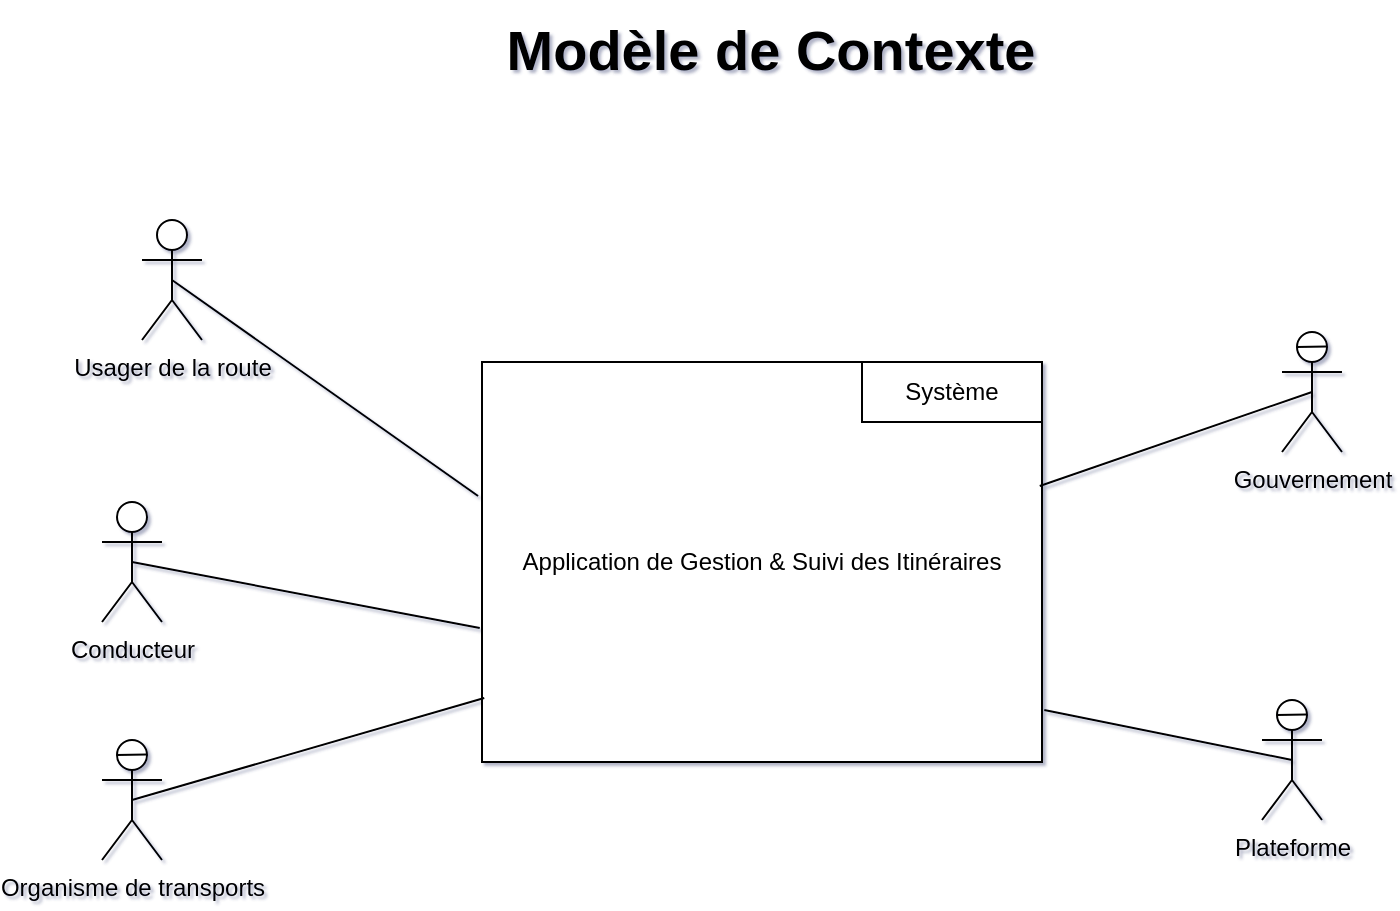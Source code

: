 <mxfile>
    <diagram id="5uAXso9w_izSH2Sz5hrn" name="Modèle de Contexte">
        <mxGraphModel dx="696" dy="253" grid="1" gridSize="10" guides="1" tooltips="1" connect="1" arrows="1" fold="1" page="1" pageScale="1" pageWidth="827" pageHeight="1169" background="none" math="0" shadow="1">
            <root>
                <mxCell id="0"/>
                <mxCell id="1" parent="0"/>
                <mxCell id="2" value="Application de Gestion &amp;amp; Suivi des Itinéraires" style="whiteSpace=wrap;html=1;labelBackgroundColor=default;" parent="1" vertex="1">
                    <mxGeometry x="270" y="261" width="280" height="200" as="geometry"/>
                </mxCell>
                <object label="Usager de la route" Malade="" id="4">
                    <mxCell style="shape=umlActor;verticalLabelPosition=bottom;verticalAlign=top;html=1;outlineConnect=0;" parent="1" vertex="1">
                        <mxGeometry x="100" y="190" width="30" height="60" as="geometry"/>
                    </mxCell>
                </object>
                <mxCell id="13" value="" style="endArrow=none;html=1;entryX=0.996;entryY=0.31;entryDx=0;entryDy=0;entryPerimeter=0;exitX=0.5;exitY=0.5;exitDx=0;exitDy=0;exitPerimeter=0;startArrow=none;" parent="1" source="f1Rh8C84F_ttffj4ga7b-51" target="2" edge="1">
                    <mxGeometry width="50" height="50" relative="1" as="geometry">
                        <mxPoint x="685" y="250" as="sourcePoint"/>
                        <mxPoint x="578" y="346" as="targetPoint"/>
                    </mxGeometry>
                </mxCell>
                <mxCell id="16" value="" style="endArrow=none;html=1;exitX=0.5;exitY=0.5;exitDx=0;exitDy=0;exitPerimeter=0;entryX=-0.007;entryY=0.335;entryDx=0;entryDy=0;entryPerimeter=0;" parent="1" source="4" target="2" edge="1">
                    <mxGeometry width="50" height="50" relative="1" as="geometry">
                        <mxPoint x="178" y="416" as="sourcePoint"/>
                        <mxPoint x="228" y="366" as="targetPoint"/>
                    </mxGeometry>
                </mxCell>
                <mxCell id="30" value="Système" style="rounded=0;labelBackgroundColor=none;labelBorderColor=none;fontColor=default;whiteSpace=wrap;html=1;" parent="1" vertex="1">
                    <mxGeometry x="460" y="261" width="90" height="30" as="geometry"/>
                </mxCell>
                <mxCell id="kGXK43dnZQ-qQczMrh3j-30" value="Modèle de Contexte" style="text;html=1;align=center;verticalAlign=middle;resizable=0;points=[];autosize=1;strokeColor=none;fillColor=none;fontStyle=1;fontSize=28;" parent="1" vertex="1">
                    <mxGeometry x="269" y="80" width="290" height="50" as="geometry"/>
                </mxCell>
                <object label="Conducteur" Malade="" id="32">
                    <mxCell style="shape=umlActor;verticalLabelPosition=bottom;verticalAlign=top;html=1;outlineConnect=0;" parent="1" vertex="1">
                        <mxGeometry x="80" y="331" width="30" height="60" as="geometry"/>
                    </mxCell>
                </object>
                <mxCell id="33" value="" style="endArrow=none;html=1;exitX=0.5;exitY=0.5;exitDx=0;exitDy=0;exitPerimeter=0;entryX=-0.004;entryY=0.665;entryDx=0;entryDy=0;entryPerimeter=0;" parent="1" source="32" target="2" edge="1">
                    <mxGeometry width="50" height="50" relative="1" as="geometry">
                        <mxPoint x="280" y="430" as="sourcePoint"/>
                        <mxPoint x="330" y="380" as="targetPoint"/>
                    </mxGeometry>
                </mxCell>
                <mxCell id="f1Rh8C84F_ttffj4ga7b-41" value="Organisme de transports" style="shape=umlActor;verticalLabelPosition=bottom;verticalAlign=top;html=1;" vertex="1" parent="1">
                    <mxGeometry x="80" y="450" width="30" height="60" as="geometry"/>
                </mxCell>
                <mxCell id="f1Rh8C84F_ttffj4ga7b-42" value="" style="endArrow=none;html=1;entryX=0.743;entryY=0.121;entryDx=0;entryDy=0;entryPerimeter=0;exitX=0.246;exitY=0.126;exitDx=0;exitDy=0;exitPerimeter=0;" edge="1" parent="1" source="f1Rh8C84F_ttffj4ga7b-41" target="f1Rh8C84F_ttffj4ga7b-41">
                    <mxGeometry width="50" height="50" relative="1" as="geometry">
                        <mxPoint x="650" y="500" as="sourcePoint"/>
                        <mxPoint x="700" y="450" as="targetPoint"/>
                    </mxGeometry>
                </mxCell>
                <mxCell id="f1Rh8C84F_ttffj4ga7b-43" value="" style="endArrow=none;html=1;entryX=0.004;entryY=0.84;entryDx=0;entryDy=0;entryPerimeter=0;exitX=0.5;exitY=0.5;exitDx=0;exitDy=0;exitPerimeter=0;" edge="1" parent="1" source="f1Rh8C84F_ttffj4ga7b-41" target="2">
                    <mxGeometry width="50" height="50" relative="1" as="geometry">
                        <mxPoint x="190" y="500" as="sourcePoint"/>
                        <mxPoint x="240" y="450" as="targetPoint"/>
                    </mxGeometry>
                </mxCell>
                <mxCell id="f1Rh8C84F_ttffj4ga7b-44" value="Plateforme" style="shape=umlActor;verticalLabelPosition=bottom;verticalAlign=top;html=1;" vertex="1" parent="1">
                    <mxGeometry x="660" y="430" width="30" height="60" as="geometry"/>
                </mxCell>
                <mxCell id="f1Rh8C84F_ttffj4ga7b-45" value="" style="endArrow=none;html=1;entryX=0.743;entryY=0.121;entryDx=0;entryDy=0;entryPerimeter=0;exitX=0.246;exitY=0.126;exitDx=0;exitDy=0;exitPerimeter=0;" edge="1" parent="1" source="f1Rh8C84F_ttffj4ga7b-44" target="f1Rh8C84F_ttffj4ga7b-44">
                    <mxGeometry width="50" height="50" relative="1" as="geometry">
                        <mxPoint x="1230" y="540" as="sourcePoint"/>
                        <mxPoint x="1280" y="490" as="targetPoint"/>
                    </mxGeometry>
                </mxCell>
                <mxCell id="f1Rh8C84F_ttffj4ga7b-46" value="" style="endArrow=none;html=1;entryX=0.5;entryY=0.5;entryDx=0;entryDy=0;entryPerimeter=0;exitX=1.004;exitY=0.87;exitDx=0;exitDy=0;exitPerimeter=0;" edge="1" parent="1" source="2" target="f1Rh8C84F_ttffj4ga7b-44">
                    <mxGeometry width="50" height="50" relative="1" as="geometry">
                        <mxPoint x="550" y="540" as="sourcePoint"/>
                        <mxPoint x="600" y="490" as="targetPoint"/>
                    </mxGeometry>
                </mxCell>
                <mxCell id="f1Rh8C84F_ttffj4ga7b-51" value="Gouvernement" style="shape=umlActor;verticalLabelPosition=bottom;verticalAlign=top;html=1;" vertex="1" parent="1">
                    <mxGeometry x="670" y="246" width="30" height="60" as="geometry"/>
                </mxCell>
                <mxCell id="f1Rh8C84F_ttffj4ga7b-52" value="" style="endArrow=none;html=1;entryX=0.743;entryY=0.121;entryDx=0;entryDy=0;entryPerimeter=0;exitX=0.246;exitY=0.126;exitDx=0;exitDy=0;exitPerimeter=0;" edge="1" parent="1" source="f1Rh8C84F_ttffj4ga7b-51" target="f1Rh8C84F_ttffj4ga7b-51">
                    <mxGeometry width="50" height="50" relative="1" as="geometry">
                        <mxPoint x="1240" y="270" as="sourcePoint"/>
                        <mxPoint x="1290" y="220" as="targetPoint"/>
                    </mxGeometry>
                </mxCell>
            </root>
        </mxGraphModel>
    </diagram>
    <diagram id="RYnT7qDGrqwzfNb_8twP" name="Modèle de Package">
        <mxGraphModel dx="2567" dy="633" grid="1" gridSize="10" guides="1" tooltips="1" connect="1" arrows="1" fold="1" page="1" pageScale="1" pageWidth="827" pageHeight="1169" math="0" shadow="0">
            <root>
                <mxCell id="0"/>
                <mxCell id="1" parent="0"/>
                <mxCell id="qxCXvG44vOlkuHNnDq4L-10" value="Modèle de Pakage" style="text;html=1;align=center;verticalAlign=middle;resizable=0;points=[];autosize=1;strokeColor=none;fillColor=none;fontStyle=1;fontSize=31;" parent="1" vertex="1">
                    <mxGeometry x="275" y="70" width="290" height="50" as="geometry"/>
                </mxCell>
                <mxCell id="gtYE5vX-12w1rRcSCnMm-1" value="" style="whiteSpace=wrap;html=1;labelBackgroundColor=default;" vertex="1" parent="1">
                    <mxGeometry x="190" y="860" width="540" height="550" as="geometry"/>
                </mxCell>
                <object label="Usager de la route" Malade="" id="gtYE5vX-12w1rRcSCnMm-2">
                    <mxCell style="shape=umlActor;verticalLabelPosition=bottom;verticalAlign=top;html=1;outlineConnect=0;" vertex="1" parent="1">
                        <mxGeometry x="90" y="680" width="30" height="60" as="geometry"/>
                    </mxCell>
                </object>
                <mxCell id="gtYE5vX-12w1rRcSCnMm-3" value="" style="endArrow=none;html=1;entryX=0.996;entryY=0.31;entryDx=0;entryDy=0;entryPerimeter=0;exitX=0.5;exitY=0.5;exitDx=0;exitDy=0;exitPerimeter=0;startArrow=none;" edge="1" parent="1" source="gtYE5vX-12w1rRcSCnMm-14" target="gtYE5vX-12w1rRcSCnMm-1">
                    <mxGeometry width="50" height="50" relative="1" as="geometry">
                        <mxPoint x="675" y="740" as="sourcePoint"/>
                        <mxPoint x="568" y="836" as="targetPoint"/>
                    </mxGeometry>
                </mxCell>
                <mxCell id="gtYE5vX-12w1rRcSCnMm-4" value="" style="endArrow=none;html=1;exitX=0.5;exitY=0.5;exitDx=0;exitDy=0;exitPerimeter=0;entryX=-0.007;entryY=0.335;entryDx=0;entryDy=0;entryPerimeter=0;" edge="1" parent="1" source="gtYE5vX-12w1rRcSCnMm-2" target="gtYE5vX-12w1rRcSCnMm-1">
                    <mxGeometry width="50" height="50" relative="1" as="geometry">
                        <mxPoint x="168" y="906" as="sourcePoint"/>
                        <mxPoint x="218" y="856" as="targetPoint"/>
                    </mxGeometry>
                </mxCell>
                <object label="Conducteur" Malade="" id="gtYE5vX-12w1rRcSCnMm-6">
                    <mxCell style="shape=umlActor;verticalLabelPosition=bottom;verticalAlign=top;html=1;outlineConnect=0;" vertex="1" parent="1">
                        <mxGeometry x="70" y="821" width="30" height="60" as="geometry"/>
                    </mxCell>
                </object>
                <mxCell id="gtYE5vX-12w1rRcSCnMm-7" value="" style="endArrow=none;html=1;exitX=0.5;exitY=0.5;exitDx=0;exitDy=0;exitPerimeter=0;entryX=-0.004;entryY=0.665;entryDx=0;entryDy=0;entryPerimeter=0;" edge="1" parent="1" source="gtYE5vX-12w1rRcSCnMm-6" target="gtYE5vX-12w1rRcSCnMm-1">
                    <mxGeometry width="50" height="50" relative="1" as="geometry">
                        <mxPoint x="270" y="920" as="sourcePoint"/>
                        <mxPoint x="320" y="870" as="targetPoint"/>
                    </mxGeometry>
                </mxCell>
                <mxCell id="gtYE5vX-12w1rRcSCnMm-8" value="Organisme de transports" style="shape=umlActor;verticalLabelPosition=bottom;verticalAlign=top;html=1;" vertex="1" parent="1">
                    <mxGeometry x="50" y="1020" width="30" height="60" as="geometry"/>
                </mxCell>
                <mxCell id="gtYE5vX-12w1rRcSCnMm-9" value="" style="endArrow=none;html=1;entryX=0.743;entryY=0.121;entryDx=0;entryDy=0;entryPerimeter=0;exitX=0.246;exitY=0.126;exitDx=0;exitDy=0;exitPerimeter=0;" edge="1" parent="1" source="gtYE5vX-12w1rRcSCnMm-8" target="gtYE5vX-12w1rRcSCnMm-8">
                    <mxGeometry width="50" height="50" relative="1" as="geometry">
                        <mxPoint x="640" y="990" as="sourcePoint"/>
                        <mxPoint x="690" y="940" as="targetPoint"/>
                    </mxGeometry>
                </mxCell>
                <mxCell id="gtYE5vX-12w1rRcSCnMm-10" value="" style="endArrow=none;html=1;entryX=0.004;entryY=0.84;entryDx=0;entryDy=0;entryPerimeter=0;exitX=0.5;exitY=0.5;exitDx=0;exitDy=0;exitPerimeter=0;" edge="1" parent="1" source="gtYE5vX-12w1rRcSCnMm-8" target="gtYE5vX-12w1rRcSCnMm-1">
                    <mxGeometry width="50" height="50" relative="1" as="geometry">
                        <mxPoint x="180" y="990" as="sourcePoint"/>
                        <mxPoint x="230" y="940" as="targetPoint"/>
                    </mxGeometry>
                </mxCell>
                <mxCell id="gtYE5vX-12w1rRcSCnMm-11" value="Plateforme" style="shape=umlActor;verticalLabelPosition=bottom;verticalAlign=top;html=1;" vertex="1" parent="1">
                    <mxGeometry x="850" y="1062" width="30" height="60" as="geometry"/>
                </mxCell>
                <mxCell id="gtYE5vX-12w1rRcSCnMm-12" value="" style="endArrow=none;html=1;entryX=0.743;entryY=0.121;entryDx=0;entryDy=0;entryPerimeter=0;exitX=0.246;exitY=0.126;exitDx=0;exitDy=0;exitPerimeter=0;" edge="1" parent="1" source="gtYE5vX-12w1rRcSCnMm-11" target="gtYE5vX-12w1rRcSCnMm-11">
                    <mxGeometry width="50" height="50" relative="1" as="geometry">
                        <mxPoint x="1220" y="1030" as="sourcePoint"/>
                        <mxPoint x="1270" y="980" as="targetPoint"/>
                    </mxGeometry>
                </mxCell>
                <mxCell id="gtYE5vX-12w1rRcSCnMm-13" value="" style="endArrow=none;html=1;entryX=0.5;entryY=0.5;entryDx=0;entryDy=0;entryPerimeter=0;exitX=1.004;exitY=0.87;exitDx=0;exitDy=0;exitPerimeter=0;" edge="1" parent="1" source="gtYE5vX-12w1rRcSCnMm-1" target="gtYE5vX-12w1rRcSCnMm-11">
                    <mxGeometry width="50" height="50" relative="1" as="geometry">
                        <mxPoint x="540" y="1030" as="sourcePoint"/>
                        <mxPoint x="590" y="980" as="targetPoint"/>
                    </mxGeometry>
                </mxCell>
                <mxCell id="gtYE5vX-12w1rRcSCnMm-14" value="Gouvernement" style="shape=umlActor;verticalLabelPosition=bottom;verticalAlign=top;html=1;" vertex="1" parent="1">
                    <mxGeometry x="780" y="740" width="30" height="60" as="geometry"/>
                </mxCell>
                <mxCell id="gtYE5vX-12w1rRcSCnMm-15" value="" style="endArrow=none;html=1;entryX=0.743;entryY=0.121;entryDx=0;entryDy=0;entryPerimeter=0;exitX=0.246;exitY=0.126;exitDx=0;exitDy=0;exitPerimeter=0;" edge="1" parent="1" source="gtYE5vX-12w1rRcSCnMm-14" target="gtYE5vX-12w1rRcSCnMm-14">
                    <mxGeometry width="50" height="50" relative="1" as="geometry">
                        <mxPoint x="1230" y="760" as="sourcePoint"/>
                        <mxPoint x="1280" y="710" as="targetPoint"/>
                    </mxGeometry>
                </mxCell>
                <mxCell id="qxCXvG44vOlkuHNnDq4L-8" value="Gestion des Itinéraires&lt;br&gt;&lt;br&gt;&lt;div style=&quot;text-align: left;&quot;&gt;&lt;span style=&quot;background-color: initial;&quot;&gt;- &lt;span style=&quot;font-weight: normal;&quot;&gt;Partager&lt;/span&gt;&lt;/span&gt;&lt;/div&gt;&lt;div style=&quot;text-align: left;&quot;&gt;&lt;span style=&quot;background-color: initial; font-weight: normal;&quot;&gt;- Calcul intelligent&lt;/span&gt;&lt;/div&gt;&lt;div style=&quot;text-align: left;&quot;&gt;&lt;span style=&quot;background-color: initial; font-weight: normal;&quot;&gt;- Calcul en temps réel&lt;/span&gt;&lt;/div&gt;&lt;div style=&quot;text-align: left;&quot;&gt;&lt;span style=&quot;background-color: initial; font-weight: normal;&quot;&gt;- Gestion des réservations&lt;/span&gt;&lt;/div&gt;&lt;div style=&quot;text-align: left;&quot;&gt;&lt;span style=&quot;background-color: initial; font-weight: normal;&quot;&gt;- Calcul des coûts de déplacement&amp;nbsp;&lt;/span&gt;&lt;/div&gt;" style="shape=folder;fontStyle=1;spacingTop=10;tabWidth=40;tabHeight=14;tabPosition=left;html=1;" parent="1" vertex="1">
                    <mxGeometry x="250" y="900" width="415" height="120" as="geometry"/>
                </mxCell>
                <mxCell id="qxCXvG44vOlkuHNnDq4L-6" value="&lt;span style=&quot;background-color: rgb(24, 20, 29);&quot;&gt;&lt;b&gt;Application de Gestion &amp;amp; Suivi des itinéraires&lt;/b&gt;&lt;/span&gt;" style="rounded=0;labelBackgroundColor=none;labelBorderColor=none;fontColor=default;whiteSpace=wrap;html=1;" parent="1" vertex="1">
                    <mxGeometry x="450" y="860" width="280" height="35" as="geometry"/>
                </mxCell>
                <mxCell id="eADEfC74vdO8US71GXJ_-1" value="Gestion des Statisitiques Générales de mobilité et IA&lt;br&gt;&lt;br&gt;&lt;div style=&quot;text-align: left;&quot;&gt;&lt;span style=&quot;background-color: initial; white-space-collapse: preserve;&quot;&gt;&#9;&lt;/span&gt;&lt;span style=&quot;font-weight: normal;&quot;&gt;&lt;span style=&quot;background-color: initial;&quot;&gt;- Mise sur pied des statistiques de mobilités&lt;/span&gt;&lt;br&gt;&lt;/span&gt;&lt;/div&gt;&lt;div style=&quot;text-align: left;&quot;&gt;&lt;span style=&quot;font-weight: normal;&quot;&gt;&lt;span style=&quot;white-space: pre;&quot;&gt;&#9;&lt;/span&gt;- Prédictions&amp;nbsp;&lt;/span&gt;&lt;br&gt;&lt;/div&gt;" style="shape=folder;fontStyle=1;spacingTop=10;tabWidth=40;tabHeight=14;tabPosition=left;html=1;align=center;" parent="1" vertex="1">
                    <mxGeometry x="250" y="1040" width="415" height="104" as="geometry"/>
                </mxCell>
                <mxCell id="qxCXvG44vOlkuHNnDq4L-7" value="Gestion du client&lt;br&gt;&lt;br&gt;&lt;div style=&quot;text-align: left;&quot;&gt;&lt;span style=&quot;font-weight: normal;&quot;&gt;&lt;span style=&quot;white-space: pre;&quot;&gt;&#9;&lt;/span&gt;- Authentification du client&lt;br&gt;&lt;/span&gt;&lt;/div&gt;&lt;div style=&quot;text-align: left;&quot;&gt;&lt;span style=&quot;font-weight: normal;&quot;&gt;&lt;span style=&quot;white-space: pre;&quot;&gt;&#9;&lt;/span&gt;- Gestion des avis du client&lt;br&gt;&lt;/span&gt;&lt;/div&gt;&lt;div style=&quot;text-align: left;&quot;&gt;&lt;span style=&quot;font-weight: normal;&quot;&gt;&lt;span style=&quot;white-space: pre;&quot;&gt;&#9;&lt;/span&gt;- Gestion de la mobilité du client (stattisitiques, habitudes, suggestions)&lt;/span&gt;&lt;br&gt;&lt;/div&gt;&lt;div style=&quot;text-align: left;&quot;&gt;&lt;span style=&quot;font-weight: normal;&quot;&gt;&lt;span style=&quot;white-space: pre;&quot;&gt;&#9;&lt;/span&gt;- Gestion des réservations du client&lt;br&gt;&lt;/span&gt;&lt;/div&gt;" style="shape=folder;fontStyle=1;spacingTop=10;tabWidth=40;tabHeight=14;tabPosition=left;html=1;align=center;" parent="1" vertex="1">
                    <mxGeometry x="250" y="1150" width="420" height="120" as="geometry"/>
                </mxCell>
                <mxCell id="9tJ6mBic0PMFHxu2odd8-2" value="IHM&lt;br&gt;&lt;br&gt;&lt;div style=&quot;text-align: left;&quot;&gt;&lt;span style=&quot;font-weight: normal;&quot;&gt;&lt;span style=&quot;white-space: pre;&quot;&gt;&#9;&lt;/span&gt;- Représentation &amp;amp;Gestion de la carte&lt;br&gt;&lt;/span&gt;&lt;/div&gt;&lt;div style=&quot;text-align: left;&quot;&gt;&lt;span style=&quot;font-weight: normal;&quot;&gt;&lt;span style=&quot;white-space: pre;&quot;&gt;&#9;&lt;/span&gt;- Dessin des entités&lt;br&gt;&lt;/span&gt;&lt;/div&gt;&lt;div style=&quot;text-align: left;&quot;&gt;&lt;span style=&quot;font-weight: normal;&quot;&gt;&lt;span style=&quot;white-space: pre;&quot;&gt;&#9;&lt;/span&gt;&lt;/span&gt;&lt;br&gt;&lt;/div&gt;" style="shape=folder;fontStyle=1;spacingTop=10;tabWidth=40;tabHeight=14;tabPosition=left;html=1;align=center;" vertex="1" parent="1">
                    <mxGeometry x="250" y="1280" width="415" height="104" as="geometry"/>
                </mxCell>
            </root>
        </mxGraphModel>
    </diagram>
    <diagram id="aJ8KIaJLQZvhIeO5zVbw" name="Modèle de Classe">
        <mxGraphModel dx="696" dy="1422" grid="1" gridSize="10" guides="1" tooltips="1" connect="1" arrows="1" fold="1" page="1" pageScale="1" pageWidth="827" pageHeight="1169" math="0" shadow="0">
            <root>
                <mxCell id="0"/>
                <mxCell id="1" parent="0"/>
                <mxCell id="i9ljDMGCnadCEFcPZsQo-1" value="Usager" style="swimlane;fontStyle=1;align=center;verticalAlign=top;childLayout=stackLayout;horizontal=1;startSize=26;horizontalStack=0;resizeParent=1;resizeParentMax=0;resizeLast=0;collapsible=1;marginBottom=0;whiteSpace=wrap;html=1;" parent="1" vertex="1">
                    <mxGeometry x="500" y="354" width="160" height="188" as="geometry"/>
                </mxCell>
                <mxCell id="i9ljDMGCnadCEFcPZsQo-2" value="+ voieFavorie: varchar" style="text;strokeColor=none;fillColor=none;align=left;verticalAlign=top;spacingLeft=4;spacingRight=4;overflow=hidden;rotatable=0;points=[[0,0.5],[1,0.5]];portConstraint=eastwest;whiteSpace=wrap;html=1;" parent="i9ljDMGCnadCEFcPZsQo-1" vertex="1">
                    <mxGeometry y="26" width="160" height="94" as="geometry"/>
                </mxCell>
                <mxCell id="i9ljDMGCnadCEFcPZsQo-3" value="" style="line;strokeWidth=1;fillColor=none;align=left;verticalAlign=middle;spacingTop=-1;spacingLeft=3;spacingRight=3;rotatable=0;labelPosition=right;points=[];portConstraint=eastwest;strokeColor=inherit;" parent="i9ljDMGCnadCEFcPZsQo-1" vertex="1">
                    <mxGeometry y="120" width="160" height="68" as="geometry"/>
                </mxCell>
                <mxCell id="i9ljDMGCnadCEFcPZsQo-5" value="Conducteur" style="swimlane;fontStyle=1;align=center;verticalAlign=top;childLayout=stackLayout;horizontal=1;startSize=26;horizontalStack=0;resizeParent=1;resizeParentMax=0;resizeLast=0;collapsible=1;marginBottom=0;whiteSpace=wrap;html=1;" parent="1" vertex="1">
                    <mxGeometry x="1020" y="370" width="160" height="128" as="geometry"/>
                </mxCell>
                <mxCell id="i9ljDMGCnadCEFcPZsQo-6" value="&lt;div&gt;+ typeAutomobile: varchar&lt;/div&gt;" style="text;strokeColor=none;fillColor=none;align=left;verticalAlign=top;spacingLeft=4;spacingRight=4;overflow=hidden;rotatable=0;points=[[0,0.5],[1,0.5]];portConstraint=eastwest;whiteSpace=wrap;html=1;" parent="i9ljDMGCnadCEFcPZsQo-5" vertex="1">
                    <mxGeometry y="26" width="160" height="94" as="geometry"/>
                </mxCell>
                <mxCell id="i9ljDMGCnadCEFcPZsQo-7" value="" style="line;strokeWidth=1;fillColor=none;align=left;verticalAlign=middle;spacingTop=-1;spacingLeft=3;spacingRight=3;rotatable=0;labelPosition=right;points=[];portConstraint=eastwest;strokeColor=inherit;" parent="i9ljDMGCnadCEFcPZsQo-5" vertex="1">
                    <mxGeometry y="120" width="160" height="8" as="geometry"/>
                </mxCell>
                <mxCell id="i9ljDMGCnadCEFcPZsQo-26" value="prescrire" style="text;html=1;align=center;verticalAlign=middle;resizable=0;points=[];autosize=1;strokeColor=none;fillColor=none;" parent="1" vertex="1">
                    <mxGeometry x="740" y="769" width="70" height="30" as="geometry"/>
                </mxCell>
                <mxCell id="i9ljDMGCnadCEFcPZsQo-40" value="Client" style="swimlane;fontStyle=1;align=center;verticalAlign=top;childLayout=stackLayout;horizontal=1;startSize=26;horizontalStack=0;resizeParent=1;resizeParentMax=0;resizeLast=0;collapsible=1;marginBottom=0;whiteSpace=wrap;html=1;" parent="1" vertex="1">
                    <mxGeometry x="790" y="120" width="240" height="220" as="geometry"/>
                </mxCell>
                <mxCell id="i9ljDMGCnadCEFcPZsQo-41" value="&lt;div&gt;- firstname: String&lt;/div&gt;&lt;div&gt;- lastname: String&lt;/div&gt;&lt;div&gt;- email: String&lt;/div&gt;&lt;div&gt;- password: String&lt;/div&gt;&lt;div&gt;- address: Point&lt;/div&gt;&lt;div&gt;- currentPosition: Point&lt;/div&gt;&lt;div&gt;- weightEvaluation: WeightEvaluation&lt;/div&gt;" style="text;strokeColor=none;fillColor=none;align=left;verticalAlign=top;spacingLeft=4;spacingRight=4;overflow=hidden;rotatable=0;points=[[0,0.5],[1,0.5]];portConstraint=eastwest;whiteSpace=wrap;html=1;" parent="i9ljDMGCnadCEFcPZsQo-40" vertex="1">
                    <mxGeometry y="26" width="240" height="114" as="geometry"/>
                </mxCell>
                <mxCell id="i9ljDMGCnadCEFcPZsQo-42" value="" style="line;strokeWidth=1;fillColor=none;align=left;verticalAlign=middle;spacingTop=-1;spacingLeft=3;spacingRight=3;rotatable=0;labelPosition=right;points=[];portConstraint=eastwest;strokeColor=inherit;" parent="i9ljDMGCnadCEFcPZsQo-40" vertex="1">
                    <mxGeometry y="140" width="240" height="8" as="geometry"/>
                </mxCell>
                <mxCell id="i9ljDMGCnadCEFcPZsQo-43" value="&lt;br&gt;+ move(Point start, Point end, optimal: boolean):&amp;nbsp;&lt;br&gt;+ move(Point destination, optimal: boolean)" style="text;strokeColor=none;fillColor=none;align=left;verticalAlign=top;spacingLeft=4;spacingRight=4;overflow=hidden;rotatable=0;points=[[0,0.5],[1,0.5]];portConstraint=eastwest;whiteSpace=wrap;html=1;" parent="i9ljDMGCnadCEFcPZsQo-40" vertex="1">
                    <mxGeometry y="148" width="240" height="72" as="geometry"/>
                </mxCell>
                <mxCell id="i9ljDMGCnadCEFcPZsQo-44" value="Extends" style="endArrow=block;endSize=16;endFill=0;html=1;rounded=0;entryX=0.581;entryY=-0.029;entryDx=0;entryDy=0;entryPerimeter=0;exitX=0.999;exitY=0.686;exitDx=0;exitDy=0;exitPerimeter=0;" parent="1" target="i9ljDMGCnadCEFcPZsQo-5" edge="1" source="i9ljDMGCnadCEFcPZsQo-41">
                    <mxGeometry width="160" relative="1" as="geometry">
                        <mxPoint x="1030" y="230" as="sourcePoint"/>
                        <mxPoint x="1110" y="229" as="targetPoint"/>
                        <Array as="points">
                            <mxPoint x="1110" y="230"/>
                            <mxPoint x="1110" y="270"/>
                        </Array>
                    </mxGeometry>
                </mxCell>
                <mxCell id="i9ljDMGCnadCEFcPZsQo-45" value="Extends" style="endArrow=block;endSize=16;endFill=0;html=1;rounded=0;exitX=-0.031;exitY=0.894;exitDx=0;exitDy=0;exitPerimeter=0;entryX=0.5;entryY=0;entryDx=0;entryDy=0;" parent="1" source="i9ljDMGCnadCEFcPZsQo-41" target="i9ljDMGCnadCEFcPZsQo-1" edge="1">
                    <mxGeometry width="160" relative="1" as="geometry">
                        <mxPoint x="540" y="189" as="sourcePoint"/>
                        <mxPoint x="480" y="349" as="targetPoint"/>
                        <Array as="points">
                            <mxPoint x="580" y="230"/>
                        </Array>
                    </mxGeometry>
                </mxCell>
                <mxCell id="i9ljDMGCnadCEFcPZsQo-110" value="Modèle de Classe" style="text;html=1;align=center;verticalAlign=middle;resizable=0;points=[];autosize=1;strokeColor=none;fillColor=none;fontStyle=1;fontFamily=Helvetica;fontSize=40;" parent="1" vertex="1">
                    <mxGeometry x="670" y="20" width="360" height="60" as="geometry"/>
                </mxCell>
                <mxCell id="gM1NPIZIfln_9cXg1RTb-5" value="Point" style="swimlane;fontStyle=1;align=center;verticalAlign=top;childLayout=stackLayout;horizontal=1;startSize=26;horizontalStack=0;resizeParent=1;resizeParentMax=0;resizeLast=0;collapsible=1;marginBottom=0;whiteSpace=wrap;html=1;" parent="1" vertex="1">
                    <mxGeometry x="1440" y="319" width="160" height="322" as="geometry"/>
                </mxCell>
                <mxCell id="gM1NPIZIfln_9cXg1RTb-6" value="&lt;div&gt;- name: String&lt;/div&gt;&lt;div&gt;- longitude: float&lt;/div&gt;&lt;div&gt;- latitude: float&lt;/div&gt;&lt;div&gt;- altitude: float&lt;/div&gt;&lt;div&gt;- accuracy: float&lt;/div&gt;&lt;div&gt;- visibility: booleean&lt;/div&gt;&lt;div&gt;- tag: Tag&lt;/div&gt;&lt;div&gt;- description: String&lt;/div&gt;" style="text;strokeColor=none;fillColor=none;align=left;verticalAlign=top;spacingLeft=4;spacingRight=4;overflow=hidden;rotatable=0;points=[[0,0.5],[1,0.5]];portConstraint=eastwest;whiteSpace=wrap;html=1;" parent="gM1NPIZIfln_9cXg1RTb-5" vertex="1">
                    <mxGeometry y="26" width="160" height="134" as="geometry"/>
                </mxCell>
                <mxCell id="gM1NPIZIfln_9cXg1RTb-7" value="" style="line;strokeWidth=1;fillColor=none;align=left;verticalAlign=middle;spacingTop=-1;spacingLeft=3;spacingRight=3;rotatable=0;labelPosition=right;points=[];portConstraint=eastwest;strokeColor=inherit;" parent="gM1NPIZIfln_9cXg1RTb-5" vertex="1">
                    <mxGeometry y="160" width="160" height="60" as="geometry"/>
                </mxCell>
                <mxCell id="gM1NPIZIfln_9cXg1RTb-8" value="- distanceTo(Point other): float&lt;br&gt;- isWithinRadius(Point other, float radius): boolean" style="text;strokeColor=none;fillColor=none;align=left;verticalAlign=top;spacingLeft=4;spacingRight=4;overflow=hidden;rotatable=0;points=[[0,0.5],[1,0.5]];portConstraint=eastwest;whiteSpace=wrap;html=1;" parent="gM1NPIZIfln_9cXg1RTb-5" vertex="1">
                    <mxGeometry y="220" width="160" height="102" as="geometry"/>
                </mxCell>
                <mxCell id="gM1NPIZIfln_9cXg1RTb-9" value="Route" style="swimlane;fontStyle=1;align=center;verticalAlign=top;childLayout=stackLayout;horizontal=1;startSize=26;horizontalStack=0;resizeParent=1;resizeParentMax=0;resizeLast=0;collapsible=1;marginBottom=0;whiteSpace=wrap;html=1;" parent="1" vertex="1">
                    <mxGeometry x="1870" y="220" width="160" height="200" as="geometry"/>
                </mxCell>
                <mxCell id="gM1NPIZIfln_9cXg1RTb-10" value="&lt;div&gt;- edges: List&amp;lt;Edge&amp;gt;&lt;/div&gt;&lt;div&gt;- weight: float&lt;/div&gt;" style="text;strokeColor=none;fillColor=none;align=left;verticalAlign=top;spacingLeft=4;spacingRight=4;overflow=hidden;rotatable=0;points=[[0,0.5],[1,0.5]];portConstraint=eastwest;whiteSpace=wrap;html=1;" parent="gM1NPIZIfln_9cXg1RTb-9" vertex="1">
                    <mxGeometry y="26" width="160" height="94" as="geometry"/>
                </mxCell>
                <mxCell id="gM1NPIZIfln_9cXg1RTb-11" value="" style="line;strokeWidth=1;fillColor=none;align=left;verticalAlign=middle;spacingTop=-1;spacingLeft=3;spacingRight=3;rotatable=0;labelPosition=right;points=[];portConstraint=eastwest;strokeColor=inherit;" parent="gM1NPIZIfln_9cXg1RTb-9" vertex="1">
                    <mxGeometry y="120" width="160" height="8" as="geometry"/>
                </mxCell>
                <mxCell id="gM1NPIZIfln_9cXg1RTb-12" value="&lt;div&gt;+ setTotalWeight()&lt;/div&gt;" style="text;strokeColor=none;fillColor=none;align=left;verticalAlign=top;spacingLeft=4;spacingRight=4;overflow=hidden;rotatable=0;points=[[0,0.5],[1,0.5]];portConstraint=eastwest;whiteSpace=wrap;html=1;" parent="gM1NPIZIfln_9cXg1RTb-9" vertex="1">
                    <mxGeometry y="128" width="160" height="72" as="geometry"/>
                </mxCell>
                <mxCell id="gM1NPIZIfln_9cXg1RTb-13" value="Edge" style="swimlane;fontStyle=1;align=center;verticalAlign=top;childLayout=stackLayout;horizontal=1;startSize=26;horizontalStack=0;resizeParent=1;resizeParentMax=0;resizeLast=0;collapsible=1;marginBottom=0;whiteSpace=wrap;html=1;" parent="1" vertex="1">
                    <mxGeometry x="1670" y="620" width="340" height="220" as="geometry"/>
                </mxCell>
                <mxCell id="gM1NPIZIfln_9cXg1RTb-14" value="&lt;div&gt;- startPoint: Point&lt;/div&gt;&lt;div&gt;- endPoint: Point&lt;/div&gt;&lt;div&gt;- baseDistance: float&lt;/div&gt;&lt;div&gt;- averageTime: float&lt;/div&gt;&lt;div&gt;- trafficJamLevel: float&lt;/div&gt;&lt;div&gt;- weight: float&lt;/div&gt;&lt;div&gt;- isOneWay: boolean&lt;/div&gt;" style="text;strokeColor=none;fillColor=none;align=left;verticalAlign=top;spacingLeft=4;spacingRight=4;overflow=hidden;rotatable=0;points=[[0,0.5],[1,0.5]];portConstraint=eastwest;whiteSpace=wrap;html=1;" parent="gM1NPIZIfln_9cXg1RTb-13" vertex="1">
                    <mxGeometry y="26" width="340" height="114" as="geometry"/>
                </mxCell>
                <mxCell id="gM1NPIZIfln_9cXg1RTb-15" value="" style="line;strokeWidth=1;fillColor=none;align=left;verticalAlign=middle;spacingTop=-1;spacingLeft=3;spacingRight=3;rotatable=0;labelPosition=right;points=[];portConstraint=eastwest;strokeColor=inherit;" parent="gM1NPIZIfln_9cXg1RTb-13" vertex="1">
                    <mxGeometry y="140" width="340" height="8" as="geometry"/>
                </mxCell>
                <mxCell id="gM1NPIZIfln_9cXg1RTb-16" value="&lt;div&gt;+ setWeight()&lt;/div&gt;&lt;div&gt;+ setBaseDistance()&lt;/div&gt;" style="text;strokeColor=none;fillColor=none;align=left;verticalAlign=top;spacingLeft=4;spacingRight=4;overflow=hidden;rotatable=0;points=[[0,0.5],[1,0.5]];portConstraint=eastwest;whiteSpace=wrap;html=1;" parent="gM1NPIZIfln_9cXg1RTb-13" vertex="1">
                    <mxGeometry y="148" width="340" height="72" as="geometry"/>
                </mxCell>
                <mxCell id="gM1NPIZIfln_9cXg1RTb-17" value="WeightEvaluation" style="swimlane;fontStyle=1;align=center;verticalAlign=top;childLayout=stackLayout;horizontal=1;startSize=26;horizontalStack=0;resizeParent=1;resizeParentMax=0;resizeLast=0;collapsible=1;marginBottom=0;whiteSpace=wrap;html=1;" parent="1" vertex="1">
                    <mxGeometry x="2188" y="610" width="310" height="240" as="geometry"/>
                </mxCell>
                <mxCell id="gM1NPIZIfln_9cXg1RTb-18" value="&lt;div&gt;- distanceWeight: float&lt;/div&gt;&lt;div&gt;- timeWeight: float&lt;/div&gt;&lt;div&gt;- trafficWeight: float&lt;/div&gt;" style="text;strokeColor=none;fillColor=none;align=left;verticalAlign=top;spacingLeft=4;spacingRight=4;overflow=hidden;rotatable=0;points=[[0,0.5],[1,0.5]];portConstraint=eastwest;whiteSpace=wrap;html=1;" parent="gM1NPIZIfln_9cXg1RTb-17" vertex="1">
                    <mxGeometry y="26" width="310" height="94" as="geometry"/>
                </mxCell>
                <mxCell id="gM1NPIZIfln_9cXg1RTb-19" value="" style="line;strokeWidth=1;fillColor=none;align=left;verticalAlign=middle;spacingTop=-1;spacingLeft=3;spacingRight=3;rotatable=0;labelPosition=right;points=[];portConstraint=eastwest;strokeColor=inherit;" parent="gM1NPIZIfln_9cXg1RTb-17" vertex="1">
                    <mxGeometry y="120" width="310" height="8" as="geometry"/>
                </mxCell>
                <mxCell id="gM1NPIZIfln_9cXg1RTb-20" value="&lt;div&gt;+ evaluation(Edge edge)&lt;/div&gt;&lt;div&gt;+ setDistanceWeight(float distanceWeight)&lt;/div&gt;&lt;div&gt;+ setTimeWeight(float timeWeight)&lt;/div&gt;&lt;div&gt;+ setTrafficWeight(float trafficWeight&lt;/div&gt;" style="text;strokeColor=none;fillColor=none;align=left;verticalAlign=top;spacingLeft=4;spacingRight=4;overflow=hidden;rotatable=0;points=[[0,0.5],[1,0.5]];portConstraint=eastwest;whiteSpace=wrap;html=1;" parent="gM1NPIZIfln_9cXg1RTb-17" vertex="1">
                    <mxGeometry y="128" width="310" height="112" as="geometry"/>
                </mxCell>
                <mxCell id="gM1NPIZIfln_9cXg1RTb-21" value="Graph" style="swimlane;fontStyle=1;align=center;verticalAlign=top;childLayout=stackLayout;horizontal=1;startSize=26;horizontalStack=0;resizeParent=1;resizeParentMax=0;resizeLast=0;collapsible=1;marginBottom=0;whiteSpace=wrap;html=1;" parent="1" vertex="1">
                    <mxGeometry x="1530" y="10" width="260" height="200" as="geometry">
                        <mxRectangle x="1890" y="520" width="80" height="30" as="alternateBounds"/>
                    </mxGeometry>
                </mxCell>
                <mxCell id="gM1NPIZIfln_9cXg1RTb-22" value="&lt;div&gt;- adjacencyList: Map&amp;lt;Point, List&amp;lt;Edge&amp;gt;&amp;gt;&lt;/div&gt;" style="text;strokeColor=none;fillColor=none;align=left;verticalAlign=top;spacingLeft=4;spacingRight=4;overflow=hidden;rotatable=0;points=[[0,0.5],[1,0.5]];portConstraint=eastwest;whiteSpace=wrap;html=1;" parent="gM1NPIZIfln_9cXg1RTb-21" vertex="1">
                    <mxGeometry y="26" width="260" height="94" as="geometry"/>
                </mxCell>
                <mxCell id="gM1NPIZIfln_9cXg1RTb-23" value="" style="line;strokeWidth=1;fillColor=none;align=left;verticalAlign=middle;spacingTop=-1;spacingLeft=3;spacingRight=3;rotatable=0;labelPosition=right;points=[];portConstraint=eastwest;strokeColor=inherit;" parent="gM1NPIZIfln_9cXg1RTb-21" vertex="1">
                    <mxGeometry y="120" width="260" height="8" as="geometry"/>
                </mxCell>
                <mxCell id="gM1NPIZIfln_9cXg1RTb-24" value="&lt;div&gt;+ addPoint(Point point)&lt;/div&gt;&lt;div&gt;- delPoint(Point point)&lt;/div&gt;&lt;div&gt;+ addEdge(//Edges parameters)&lt;/div&gt;&lt;div&gt;- delEdges()&lt;/div&gt;&lt;div&gt;+ visualise()&lt;/div&gt;" style="text;strokeColor=none;fillColor=none;align=left;verticalAlign=top;spacingLeft=4;spacingRight=4;overflow=hidden;rotatable=0;points=[[0,0.5],[1,0.5]];portConstraint=eastwest;whiteSpace=wrap;html=1;" parent="gM1NPIZIfln_9cXg1RTb-21" vertex="1">
                    <mxGeometry y="128" width="260" height="72" as="geometry"/>
                </mxCell>
                <mxCell id="gM1NPIZIfln_9cXg1RTb-25" value="Itinary" style="swimlane;fontStyle=1;align=center;verticalAlign=top;childLayout=stackLayout;horizontal=1;startSize=26;horizontalStack=0;resizeParent=1;resizeParentMax=0;resizeLast=0;collapsible=1;marginBottom=0;whiteSpace=wrap;html=1;" parent="1" vertex="1">
                    <mxGeometry x="1980" y="-120" width="208" height="200" as="geometry"/>
                </mxCell>
                <mxCell id="gM1NPIZIfln_9cXg1RTb-26" value="- routes: LinkedList&amp;lt;Routes&amp;gt;&lt;br&gt;- weight: float" style="text;strokeColor=none;fillColor=none;align=left;verticalAlign=top;spacingLeft=4;spacingRight=4;overflow=hidden;rotatable=0;points=[[0,0.5],[1,0.5]];portConstraint=eastwest;whiteSpace=wrap;html=1;" parent="gM1NPIZIfln_9cXg1RTb-25" vertex="1">
                    <mxGeometry y="26" width="208" height="94" as="geometry"/>
                </mxCell>
                <mxCell id="gM1NPIZIfln_9cXg1RTb-27" value="" style="line;strokeWidth=1;fillColor=none;align=left;verticalAlign=middle;spacingTop=-1;spacingLeft=3;spacingRight=3;rotatable=0;labelPosition=right;points=[];portConstraint=eastwest;strokeColor=inherit;" parent="gM1NPIZIfln_9cXg1RTb-25" vertex="1">
                    <mxGeometry y="120" width="208" height="8" as="geometry"/>
                </mxCell>
                <mxCell id="gM1NPIZIfln_9cXg1RTb-28" value="&lt;div&gt;+ setTotalWeight()&lt;/div&gt;" style="text;strokeColor=none;fillColor=none;align=left;verticalAlign=top;spacingLeft=4;spacingRight=4;overflow=hidden;rotatable=0;points=[[0,0.5],[1,0.5]];portConstraint=eastwest;whiteSpace=wrap;html=1;" parent="gM1NPIZIfln_9cXg1RTb-25" vertex="1">
                    <mxGeometry y="128" width="208" height="72" as="geometry"/>
                </mxCell>
                <mxCell id="gM1NPIZIfln_9cXg1RTb-38" value="PathFinder" style="swimlane;fontStyle=1;align=center;verticalAlign=top;childLayout=stackLayout;horizontal=1;startSize=26;horizontalStack=0;resizeParent=1;resizeParentMax=0;resizeLast=0;collapsible=1;marginBottom=0;whiteSpace=wrap;html=1;" parent="1" vertex="1">
                    <mxGeometry x="1220" y="10" width="250" height="200" as="geometry"/>
                </mxCell>
                <mxCell id="gM1NPIZIfln_9cXg1RTb-39" value="//" style="text;strokeColor=none;fillColor=none;align=left;verticalAlign=top;spacingLeft=4;spacingRight=4;overflow=hidden;rotatable=0;points=[[0,0.5],[1,0.5]];portConstraint=eastwest;whiteSpace=wrap;html=1;" parent="gM1NPIZIfln_9cXg1RTb-38" vertex="1">
                    <mxGeometry y="26" width="250" height="94" as="geometry"/>
                </mxCell>
                <mxCell id="gM1NPIZIfln_9cXg1RTb-40" value="" style="line;strokeWidth=1;fillColor=none;align=left;verticalAlign=middle;spacingTop=-1;spacingLeft=3;spacingRight=3;rotatable=0;labelPosition=right;points=[];portConstraint=eastwest;strokeColor=inherit;" parent="gM1NPIZIfln_9cXg1RTb-38" vertex="1">
                    <mxGeometry y="120" width="250" height="8" as="geometry"/>
                </mxCell>
                <mxCell id="gM1NPIZIfln_9cXg1RTb-41" value="&lt;div&gt;+ static allPaths(Point A, Point B): List&amp;lt;Itinary&amp;gt;&lt;/div&gt;&lt;div&gt;+ static bestPath(PointA, Point B): Itinary&lt;/div&gt;" style="text;strokeColor=none;fillColor=none;align=left;verticalAlign=top;spacingLeft=4;spacingRight=4;overflow=hidden;rotatable=0;points=[[0,0.5],[1,0.5]];portConstraint=eastwest;whiteSpace=wrap;html=1;" parent="gM1NPIZIfln_9cXg1RTb-38" vertex="1">
                    <mxGeometry y="128" width="250" height="72" as="geometry"/>
                </mxCell>
                <mxCell id="gM1NPIZIfln_9cXg1RTb-42" value="CostEvaluation" style="swimlane;fontStyle=1;align=center;verticalAlign=top;childLayout=stackLayout;horizontal=1;startSize=26;horizontalStack=0;resizeParent=1;resizeParentMax=0;resizeLast=0;collapsible=1;marginBottom=0;whiteSpace=wrap;html=1;" parent="1" vertex="1">
                    <mxGeometry x="2223" y="154" width="240" height="200" as="geometry"/>
                </mxCell>
                <mxCell id="gM1NPIZIfln_9cXg1RTb-43" value="//" style="text;strokeColor=none;fillColor=none;align=left;verticalAlign=top;spacingLeft=4;spacingRight=4;overflow=hidden;rotatable=0;points=[[0,0.5],[1,0.5]];portConstraint=eastwest;whiteSpace=wrap;html=1;" parent="gM1NPIZIfln_9cXg1RTb-42" vertex="1">
                    <mxGeometry y="26" width="240" height="94" as="geometry"/>
                </mxCell>
                <mxCell id="gM1NPIZIfln_9cXg1RTb-44" value="" style="line;strokeWidth=1;fillColor=none;align=left;verticalAlign=middle;spacingTop=-1;spacingLeft=3;spacingRight=3;rotatable=0;labelPosition=right;points=[];portConstraint=eastwest;strokeColor=inherit;" parent="gM1NPIZIfln_9cXg1RTb-42" vertex="1">
                    <mxGeometry y="120" width="240" height="8" as="geometry"/>
                </mxCell>
                <mxCell id="gM1NPIZIfln_9cXg1RTb-45" value="&lt;div&gt;+ static evaluateCost(itinary: Itinary): float&lt;/div&gt;" style="text;strokeColor=none;fillColor=none;align=left;verticalAlign=top;spacingLeft=4;spacingRight=4;overflow=hidden;rotatable=0;points=[[0,0.5],[1,0.5]];portConstraint=eastwest;whiteSpace=wrap;html=1;" parent="gM1NPIZIfln_9cXg1RTb-42" vertex="1">
                    <mxGeometry y="128" width="240" height="72" as="geometry"/>
                </mxCell>
                <mxCell id="gM1NPIZIfln_9cXg1RTb-47" value="1" style="endArrow=open;html=1;endSize=12;startArrow=diamondThin;startSize=14;startFill=1;edgeStyle=orthogonalEdgeStyle;align=left;verticalAlign=bottom;exitX=0.477;exitY=1.028;exitDx=0;exitDy=0;exitPerimeter=0;entryX=0.5;entryY=0;entryDx=0;entryDy=0;" parent="1" source="gM1NPIZIfln_9cXg1RTb-24" target="gM1NPIZIfln_9cXg1RTb-5" edge="1">
                    <mxGeometry x="-1" y="3" relative="1" as="geometry">
                        <mxPoint x="1740" y="290" as="sourcePoint"/>
                        <mxPoint x="1900" y="290" as="targetPoint"/>
                        <Array as="points">
                            <mxPoint x="1654" y="250"/>
                            <mxPoint x="1520" y="250"/>
                        </Array>
                    </mxGeometry>
                </mxCell>
                <mxCell id="gM1NPIZIfln_9cXg1RTb-49" value="1" style="endArrow=open;html=1;endSize=12;startArrow=diamondThin;startSize=14;startFill=1;edgeStyle=orthogonalEdgeStyle;align=left;verticalAlign=bottom;exitX=0.627;exitY=1.014;exitDx=0;exitDy=0;exitPerimeter=0;entryX=0.447;entryY=0;entryDx=0;entryDy=0;entryPerimeter=0;" parent="1" source="gM1NPIZIfln_9cXg1RTb-24" target="gM1NPIZIfln_9cXg1RTb-13" edge="1">
                    <mxGeometry x="-1" y="3" relative="1" as="geometry">
                        <mxPoint x="1700" y="260" as="sourcePoint"/>
                        <mxPoint x="1860" y="260" as="targetPoint"/>
                    </mxGeometry>
                </mxCell>
                <mxCell id="gM1NPIZIfln_9cXg1RTb-50" value="1" style="endArrow=open;html=1;endSize=12;startArrow=diamondThin;startSize=14;startFill=0;edgeStyle=orthogonalEdgeStyle;align=left;verticalAlign=bottom;entryX=0.588;entryY=-0.005;entryDx=0;entryDy=0;entryPerimeter=0;exitX=0.444;exitY=1;exitDx=0;exitDy=0;exitPerimeter=0;" parent="1" source="gM1NPIZIfln_9cXg1RTb-12" target="gM1NPIZIfln_9cXg1RTb-13" edge="1">
                    <mxGeometry x="-1" y="3" relative="1" as="geometry">
                        <mxPoint x="1970" y="470" as="sourcePoint"/>
                        <mxPoint x="2130" y="470" as="targetPoint"/>
                    </mxGeometry>
                </mxCell>
                <mxCell id="gM1NPIZIfln_9cXg1RTb-51" value="1" style="endArrow=open;html=1;endSize=12;startArrow=diamondThin;startSize=14;startFill=0;edgeStyle=orthogonalEdgeStyle;align=left;verticalAlign=bottom;exitX=0.418;exitY=1;exitDx=0;exitDy=0;exitPerimeter=0;entryX=0.5;entryY=0;entryDx=0;entryDy=0;" parent="1" source="gM1NPIZIfln_9cXg1RTb-28" target="gM1NPIZIfln_9cXg1RTb-9" edge="1">
                    <mxGeometry x="-1" y="3" relative="1" as="geometry">
                        <mxPoint x="2020" y="130" as="sourcePoint"/>
                        <mxPoint x="2180" y="130" as="targetPoint"/>
                    </mxGeometry>
                </mxCell>
                <mxCell id="gM1NPIZIfln_9cXg1RTb-52" value="Use" style="endArrow=open;endSize=12;dashed=1;html=1;entryX=-0.013;entryY=0.734;entryDx=0;entryDy=0;entryPerimeter=0;exitX=1;exitY=0.561;exitDx=0;exitDy=0;exitPerimeter=0;" parent="1" source="gM1NPIZIfln_9cXg1RTb-14" target="gM1NPIZIfln_9cXg1RTb-18" edge="1">
                    <mxGeometry width="160" relative="1" as="geometry">
                        <mxPoint x="2010" y="700" as="sourcePoint"/>
                        <mxPoint x="2170" y="700" as="targetPoint"/>
                    </mxGeometry>
                </mxCell>
                <mxCell id="gM1NPIZIfln_9cXg1RTb-53" value="Use" style="endArrow=open;endSize=12;dashed=1;html=1;exitX=0.425;exitY=-0.015;exitDx=0;exitDy=0;exitPerimeter=0;entryX=0.767;entryY=1.036;entryDx=0;entryDy=0;entryPerimeter=0;" parent="1" source="gM1NPIZIfln_9cXg1RTb-42" target="gM1NPIZIfln_9cXg1RTb-28" edge="1">
                    <mxGeometry width="160" relative="1" as="geometry">
                        <mxPoint x="1430" y="690" as="sourcePoint"/>
                        <mxPoint x="1590" y="690" as="targetPoint"/>
                    </mxGeometry>
                </mxCell>
                <mxCell id="gM1NPIZIfln_9cXg1RTb-54" value="Use" style="endArrow=open;endSize=12;dashed=1;html=1;exitX=0.464;exitY=1.014;exitDx=0;exitDy=0;exitPerimeter=0;entryX=0.313;entryY=0.003;entryDx=0;entryDy=0;entryPerimeter=0;" parent="1" source="gM1NPIZIfln_9cXg1RTb-41" target="gM1NPIZIfln_9cXg1RTb-5" edge="1">
                    <mxGeometry width="160" relative="1" as="geometry">
                        <mxPoint x="1340" y="250" as="sourcePoint"/>
                        <mxPoint x="1500" y="250" as="targetPoint"/>
                    </mxGeometry>
                </mxCell>
                <mxCell id="SXevtULtFofoFfmIAPnS-1" value="Tag" style="swimlane;fontStyle=1;align=center;verticalAlign=top;childLayout=stackLayout;horizontal=1;startSize=26;horizontalStack=0;resizeParent=1;resizeParentMax=0;resizeLast=0;collapsible=1;marginBottom=0;whiteSpace=wrap;html=1;" vertex="1" parent="1">
                    <mxGeometry x="1200" y="319" width="160" height="222" as="geometry"/>
                </mxCell>
                <mxCell id="SXevtULtFofoFfmIAPnS-2" value="&lt;div&gt;- name: String // Restaurant&lt;/div&gt;" style="text;strokeColor=none;fillColor=none;align=left;verticalAlign=top;spacingLeft=4;spacingRight=4;overflow=hidden;rotatable=0;points=[[0,0.5],[1,0.5]];portConstraint=eastwest;whiteSpace=wrap;html=1;" vertex="1" parent="SXevtULtFofoFfmIAPnS-1">
                    <mxGeometry y="26" width="160" height="34" as="geometry"/>
                </mxCell>
                <mxCell id="SXevtULtFofoFfmIAPnS-3" value="" style="line;strokeWidth=1;fillColor=none;align=left;verticalAlign=middle;spacingTop=-1;spacingLeft=3;spacingRight=3;rotatable=0;labelPosition=right;points=[];portConstraint=eastwest;strokeColor=inherit;" vertex="1" parent="SXevtULtFofoFfmIAPnS-1">
                    <mxGeometry y="60" width="160" height="60" as="geometry"/>
                </mxCell>
                <mxCell id="SXevtULtFofoFfmIAPnS-4" value="//" style="text;strokeColor=none;fillColor=none;align=left;verticalAlign=top;spacingLeft=4;spacingRight=4;overflow=hidden;rotatable=0;points=[[0,0.5],[1,0.5]];portConstraint=eastwest;whiteSpace=wrap;html=1;" vertex="1" parent="SXevtULtFofoFfmIAPnS-1">
                    <mxGeometry y="120" width="160" height="102" as="geometry"/>
                </mxCell>
            </root>
        </mxGraphModel>
    </diagram>
    <diagram id="VxQ_OccVnM0hksw245VQ" name="Modèle d'Objets">
        <mxGraphModel dx="696" dy="253" grid="1" gridSize="10" guides="1" tooltips="1" connect="1" arrows="1" fold="1" page="1" pageScale="1" pageWidth="827" pageHeight="1169" math="0" shadow="0">
            <root>
                <mxCell id="0"/>
                <mxCell id="1" parent="0"/>
                <mxCell id="UTCIxJKsS2tkSXNgAGZ1-1" value="Patient12" style="swimlane;fontStyle=1;align=center;verticalAlign=top;childLayout=stackLayout;horizontal=1;startSize=26;horizontalStack=0;resizeParent=1;resizeParentMax=0;resizeLast=0;collapsible=1;marginBottom=0;whiteSpace=wrap;html=1;" parent="1" vertex="1">
                    <mxGeometry x="131" y="224" width="160" height="200" as="geometry"/>
                </mxCell>
                <mxCell id="UTCIxJKsS2tkSXNgAGZ1-2" value="+ id_p: 12&lt;div&gt;+ nom: &quot;nguepssi&quot;&lt;/div&gt;&lt;div&gt;+ prenom: &quot;brayanne&quot;&lt;/div&gt;&lt;div&gt;+ age: 20&lt;/div&gt;&lt;div&gt;+ sexe: &quot;masculin&quot;&lt;/div&gt;&lt;div&gt;+ assurance: oui&lt;/div&gt;&lt;div&gt;+ statut: &quot;malade&quot;&lt;/div&gt;" style="text;strokeColor=none;fillColor=none;align=left;verticalAlign=top;spacingLeft=4;spacingRight=4;overflow=hidden;rotatable=0;points=[[0,0.5],[1,0.5]];portConstraint=eastwest;whiteSpace=wrap;html=1;" parent="UTCIxJKsS2tkSXNgAGZ1-1" vertex="1">
                    <mxGeometry y="26" width="160" height="114" as="geometry"/>
                </mxCell>
                <mxCell id="UTCIxJKsS2tkSXNgAGZ1-3" value="" style="line;strokeWidth=1;fillColor=none;align=left;verticalAlign=middle;spacingTop=-1;spacingLeft=3;spacingRight=3;rotatable=0;labelPosition=right;points=[];portConstraint=eastwest;strokeColor=inherit;" parent="UTCIxJKsS2tkSXNgAGZ1-1" vertex="1">
                    <mxGeometry y="140" width="160" height="8" as="geometry"/>
                </mxCell>
                <mxCell id="UTCIxJKsS2tkSXNgAGZ1-4" value="+ choisir()&lt;div&gt;+ consulter()&lt;/div&gt;&lt;div&gt;+ payer()&lt;/div&gt;" style="text;strokeColor=none;fillColor=none;align=left;verticalAlign=top;spacingLeft=4;spacingRight=4;overflow=hidden;rotatable=0;points=[[0,0.5],[1,0.5]];portConstraint=eastwest;whiteSpace=wrap;html=1;" parent="UTCIxJKsS2tkSXNgAGZ1-1" vertex="1">
                    <mxGeometry y="148" width="160" height="52" as="geometry"/>
                </mxCell>
                <mxCell id="UTCIxJKsS2tkSXNgAGZ1-5" value="Generaliste1" style="swimlane;fontStyle=1;align=center;verticalAlign=top;childLayout=stackLayout;horizontal=1;startSize=26;horizontalStack=0;resizeParent=1;resizeParentMax=0;resizeLast=0;collapsible=1;marginBottom=0;whiteSpace=wrap;html=1;" parent="1" vertex="1">
                    <mxGeometry x="448" y="204" width="160" height="240" as="geometry"/>
                </mxCell>
                <mxCell id="UTCIxJKsS2tkSXNgAGZ1-6" value="&lt;div&gt;+ id_M: 14&lt;/div&gt;+ id_G: 1&lt;div&gt;+ nom: &quot;kougem&quot;&lt;/div&gt;&lt;div&gt;+ prenom: &quot;isis&quot;&lt;/div&gt;&lt;div&gt;+ age: 20&lt;/div&gt;&lt;div&gt;+ sexe: &quot;feminin&quot;&lt;/div&gt;&lt;div&gt;+ assurance: oui&lt;/div&gt;&lt;div&gt;+ statut: &quot;sante&quot;&lt;/div&gt;" style="text;strokeColor=none;fillColor=none;align=left;verticalAlign=top;spacingLeft=4;spacingRight=4;overflow=hidden;rotatable=0;points=[[0,0.5],[1,0.5]];portConstraint=eastwest;whiteSpace=wrap;html=1;" parent="UTCIxJKsS2tkSXNgAGZ1-5" vertex="1">
                    <mxGeometry y="26" width="160" height="124" as="geometry"/>
                </mxCell>
                <mxCell id="UTCIxJKsS2tkSXNgAGZ1-7" value="" style="line;strokeWidth=1;fillColor=none;align=left;verticalAlign=middle;spacingTop=-1;spacingLeft=3;spacingRight=3;rotatable=0;labelPosition=right;points=[];portConstraint=eastwest;strokeColor=inherit;" parent="UTCIxJKsS2tkSXNgAGZ1-5" vertex="1">
                    <mxGeometry y="150" width="160" height="8" as="geometry"/>
                </mxCell>
                <mxCell id="UTCIxJKsS2tkSXNgAGZ1-8" value="+ remboursement()&lt;div&gt;+ prescrire()&lt;/div&gt;&lt;div&gt;+ fournir()&lt;/div&gt;&lt;div&gt;+ enregistrer()&lt;/div&gt;" style="text;strokeColor=none;fillColor=none;align=left;verticalAlign=top;spacingLeft=4;spacingRight=4;overflow=hidden;rotatable=0;points=[[0,0.5],[1,0.5]];portConstraint=eastwest;whiteSpace=wrap;html=1;" parent="UTCIxJKsS2tkSXNgAGZ1-5" vertex="1">
                    <mxGeometry y="158" width="160" height="82" as="geometry"/>
                </mxCell>
                <mxCell id="UTCIxJKsS2tkSXNgAGZ1-9" value="Specialiste10" style="swimlane;fontStyle=1;align=center;verticalAlign=top;childLayout=stackLayout;horizontal=1;startSize=26;horizontalStack=0;resizeParent=1;resizeParentMax=0;resizeLast=0;collapsible=1;marginBottom=0;whiteSpace=wrap;html=1;" parent="1" vertex="1">
                    <mxGeometry x="798" y="574" width="160" height="240" as="geometry"/>
                </mxCell>
                <mxCell id="UTCIxJKsS2tkSXNgAGZ1-10" value="&lt;div&gt;+ id_M: 5&lt;/div&gt;+ id_S: 10&lt;div&gt;+ nom: &quot;atabong&quot;&lt;/div&gt;&lt;div&gt;+ prenom: &quot;stephane&quot;&lt;/div&gt;&lt;div&gt;+ age: 22&lt;/div&gt;&lt;div&gt;+ sexe: &quot;masculin&quot;&lt;/div&gt;&lt;div&gt;+ assurance: oui&lt;/div&gt;&lt;div&gt;+ statut: &quot;sante&quot;&lt;/div&gt;" style="text;strokeColor=none;fillColor=none;align=left;verticalAlign=top;spacingLeft=4;spacingRight=4;overflow=hidden;rotatable=0;points=[[0,0.5],[1,0.5]];portConstraint=eastwest;whiteSpace=wrap;html=1;" parent="UTCIxJKsS2tkSXNgAGZ1-9" vertex="1">
                    <mxGeometry y="26" width="160" height="124" as="geometry"/>
                </mxCell>
                <mxCell id="UTCIxJKsS2tkSXNgAGZ1-11" value="" style="line;strokeWidth=1;fillColor=none;align=left;verticalAlign=middle;spacingTop=-1;spacingLeft=3;spacingRight=3;rotatable=0;labelPosition=right;points=[];portConstraint=eastwest;strokeColor=inherit;" parent="UTCIxJKsS2tkSXNgAGZ1-9" vertex="1">
                    <mxGeometry y="150" width="160" height="8" as="geometry"/>
                </mxCell>
                <mxCell id="UTCIxJKsS2tkSXNgAGZ1-12" value="+ remboursement()&lt;div&gt;+ prescrire()&lt;/div&gt;&lt;div&gt;+ fournir()&lt;/div&gt;&lt;div&gt;+ enregistrer()&lt;/div&gt;" style="text;strokeColor=none;fillColor=none;align=left;verticalAlign=top;spacingLeft=4;spacingRight=4;overflow=hidden;rotatable=0;points=[[0,0.5],[1,0.5]];portConstraint=eastwest;whiteSpace=wrap;html=1;" parent="UTCIxJKsS2tkSXNgAGZ1-9" vertex="1">
                    <mxGeometry y="158" width="160" height="82" as="geometry"/>
                </mxCell>
                <mxCell id="UTCIxJKsS2tkSXNgAGZ1-13" value="FIche_Maladie1" style="swimlane;fontStyle=1;align=center;verticalAlign=top;childLayout=stackLayout;horizontal=1;startSize=26;horizontalStack=0;resizeParent=1;resizeParentMax=0;resizeLast=0;collapsible=1;marginBottom=0;whiteSpace=wrap;html=1;" parent="1" vertex="1">
                    <mxGeometry x="798" y="344" width="160" height="134" as="geometry"/>
                </mxCell>
                <mxCell id="UTCIxJKsS2tkSXNgAGZ1-14" value="+ id_FM : 1&lt;div&gt;+ id_M: 5&lt;/div&gt;&lt;div&gt;+ date: &quot;18/03/2024&quot;&lt;br&gt;&lt;/div&gt;&lt;div&gt;+ heure: 10&lt;/div&gt;" style="text;strokeColor=none;fillColor=none;align=left;verticalAlign=top;spacingLeft=4;spacingRight=4;overflow=hidden;rotatable=0;points=[[0,0.5],[1,0.5]];portConstraint=eastwest;whiteSpace=wrap;html=1;" parent="UTCIxJKsS2tkSXNgAGZ1-13" vertex="1">
                    <mxGeometry y="26" width="160" height="74" as="geometry"/>
                </mxCell>
                <mxCell id="UTCIxJKsS2tkSXNgAGZ1-15" value="" style="line;strokeWidth=1;fillColor=none;align=left;verticalAlign=middle;spacingTop=-1;spacingLeft=3;spacingRight=3;rotatable=0;labelPosition=right;points=[];portConstraint=eastwest;strokeColor=inherit;" parent="UTCIxJKsS2tkSXNgAGZ1-13" vertex="1">
                    <mxGeometry y="100" width="160" height="8" as="geometry"/>
                </mxCell>
                <mxCell id="UTCIxJKsS2tkSXNgAGZ1-16" value="&lt;div&gt;&lt;br&gt;&lt;/div&gt;&lt;div&gt;&lt;br&gt;&lt;/div&gt;" style="text;strokeColor=none;fillColor=none;align=left;verticalAlign=top;spacingLeft=4;spacingRight=4;overflow=hidden;rotatable=0;points=[[0,0.5],[1,0.5]];portConstraint=eastwest;whiteSpace=wrap;html=1;" parent="UTCIxJKsS2tkSXNgAGZ1-13" vertex="1">
                    <mxGeometry y="108" width="160" height="26" as="geometry"/>
                </mxCell>
                <mxCell id="UTCIxJKsS2tkSXNgAGZ1-17" value="Medicament20" style="swimlane;fontStyle=1;align=center;verticalAlign=top;childLayout=stackLayout;horizontal=1;startSize=26;horizontalStack=0;resizeParent=1;resizeParentMax=0;resizeLast=0;collapsible=1;marginBottom=0;whiteSpace=wrap;html=1;" parent="1" vertex="1">
                    <mxGeometry x="1118" y="354" width="160" height="134" as="geometry"/>
                </mxCell>
                <mxCell id="UTCIxJKsS2tkSXNgAGZ1-18" value="+ id_Medoc : 20&lt;div&gt;+ nom_medoc: &quot;flagine&quot;&lt;/div&gt;&lt;div&gt;+ date_AV: &quot;20/12/2025&quot;&lt;br&gt;&lt;/div&gt;&lt;div&gt;+ nbre_stock: 10&lt;/div&gt;" style="text;strokeColor=none;fillColor=none;align=left;verticalAlign=top;spacingLeft=4;spacingRight=4;overflow=hidden;rotatable=0;points=[[0,0.5],[1,0.5]];portConstraint=eastwest;whiteSpace=wrap;html=1;" parent="UTCIxJKsS2tkSXNgAGZ1-17" vertex="1">
                    <mxGeometry y="26" width="160" height="74" as="geometry"/>
                </mxCell>
                <mxCell id="UTCIxJKsS2tkSXNgAGZ1-19" value="" style="line;strokeWidth=1;fillColor=none;align=left;verticalAlign=middle;spacingTop=-1;spacingLeft=3;spacingRight=3;rotatable=0;labelPosition=right;points=[];portConstraint=eastwest;strokeColor=inherit;" parent="UTCIxJKsS2tkSXNgAGZ1-17" vertex="1">
                    <mxGeometry y="100" width="160" height="8" as="geometry"/>
                </mxCell>
                <mxCell id="UTCIxJKsS2tkSXNgAGZ1-20" value="&lt;div&gt;&lt;div&gt;+ lister()&lt;/div&gt;&lt;div&gt;&lt;br&gt;&lt;/div&gt;&lt;/div&gt;" style="text;strokeColor=none;fillColor=none;align=left;verticalAlign=top;spacingLeft=4;spacingRight=4;overflow=hidden;rotatable=0;points=[[0,0.5],[1,0.5]];portConstraint=eastwest;whiteSpace=wrap;html=1;" parent="UTCIxJKsS2tkSXNgAGZ1-17" vertex="1">
                    <mxGeometry y="108" width="160" height="26" as="geometry"/>
                </mxCell>
                <mxCell id="UTCIxJKsS2tkSXNgAGZ1-21" value="Prescription2" style="swimlane;fontStyle=1;align=center;verticalAlign=top;childLayout=stackLayout;horizontal=1;startSize=26;horizontalStack=0;resizeParent=1;resizeParentMax=0;resizeLast=0;collapsible=1;marginBottom=0;whiteSpace=wrap;html=1;" parent="1" vertex="1">
                    <mxGeometry x="1118" y="612" width="160" height="164" as="geometry"/>
                </mxCell>
                <mxCell id="UTCIxJKsS2tkSXNgAGZ1-22" value="+ id_prescription: 2&lt;div&gt;+ id_M: 5&lt;/div&gt;&lt;div&gt;+ id_medoc: 20&lt;/div&gt;&lt;div&gt;+ nom_medoc: &quot;flagine&quot;&lt;br&gt;&lt;div&gt;&lt;span style=&quot;background-color: initial;&quot;&gt;+ nombre_piece: 1&lt;/span&gt;&lt;br&gt;&lt;/div&gt;&lt;div&gt;+ date: &quot;18/03/2024&quot;&lt;/div&gt;&lt;div&gt;+ heure: 11&lt;/div&gt;&lt;/div&gt;" style="text;strokeColor=none;fillColor=none;align=left;verticalAlign=top;spacingLeft=4;spacingRight=4;overflow=hidden;rotatable=0;points=[[0,0.5],[1,0.5]];portConstraint=eastwest;whiteSpace=wrap;html=1;" parent="UTCIxJKsS2tkSXNgAGZ1-21" vertex="1">
                    <mxGeometry y="26" width="160" height="104" as="geometry"/>
                </mxCell>
                <mxCell id="UTCIxJKsS2tkSXNgAGZ1-23" value="" style="line;strokeWidth=1;fillColor=none;align=left;verticalAlign=middle;spacingTop=-1;spacingLeft=3;spacingRight=3;rotatable=0;labelPosition=right;points=[];portConstraint=eastwest;strokeColor=inherit;" parent="UTCIxJKsS2tkSXNgAGZ1-21" vertex="1">
                    <mxGeometry y="130" width="160" height="8" as="geometry"/>
                </mxCell>
                <mxCell id="UTCIxJKsS2tkSXNgAGZ1-24" value="&lt;div&gt;&lt;div&gt;+ lister()&lt;/div&gt;&lt;div&gt;&lt;br&gt;&lt;/div&gt;&lt;/div&gt;" style="text;strokeColor=none;fillColor=none;align=left;verticalAlign=top;spacingLeft=4;spacingRight=4;overflow=hidden;rotatable=0;points=[[0,0.5],[1,0.5]];portConstraint=eastwest;whiteSpace=wrap;html=1;" parent="UTCIxJKsS2tkSXNgAGZ1-21" vertex="1">
                    <mxGeometry y="138" width="160" height="26" as="geometry"/>
                </mxCell>
                <mxCell id="UTCIxJKsS2tkSXNgAGZ1-25" value="Consultation6" style="swimlane;fontStyle=1;align=center;verticalAlign=top;childLayout=stackLayout;horizontal=1;startSize=26;horizontalStack=0;resizeParent=1;resizeParentMax=0;resizeLast=0;collapsible=1;marginBottom=0;whiteSpace=wrap;html=1;" parent="1" vertex="1">
                    <mxGeometry x="458" y="604" width="160" height="164" as="geometry"/>
                </mxCell>
                <mxCell id="UTCIxJKsS2tkSXNgAGZ1-26" value="+ id_C : 6&lt;div&gt;+ id_P: 12&lt;/div&gt;&lt;div&gt;+ id_M: 14&lt;/div&gt;&lt;div&gt;+ id_S: 10&lt;/div&gt;&lt;div&gt;+ date: &quot;18/03/2024&quot;&lt;/div&gt;&lt;div&gt;&lt;span style=&quot;background-color: initial;&quot;&gt;+ heure: 10&lt;/span&gt;&lt;/div&gt;" style="text;strokeColor=none;fillColor=none;align=left;verticalAlign=top;spacingLeft=4;spacingRight=4;overflow=hidden;rotatable=0;points=[[0,0.5],[1,0.5]];portConstraint=eastwest;whiteSpace=wrap;html=1;" parent="UTCIxJKsS2tkSXNgAGZ1-25" vertex="1">
                    <mxGeometry y="26" width="160" height="104" as="geometry"/>
                </mxCell>
                <mxCell id="UTCIxJKsS2tkSXNgAGZ1-27" value="" style="line;strokeWidth=1;fillColor=none;align=left;verticalAlign=middle;spacingTop=-1;spacingLeft=3;spacingRight=3;rotatable=0;labelPosition=right;points=[];portConstraint=eastwest;strokeColor=inherit;" parent="UTCIxJKsS2tkSXNgAGZ1-25" vertex="1">
                    <mxGeometry y="130" width="160" height="8" as="geometry"/>
                </mxCell>
                <mxCell id="UTCIxJKsS2tkSXNgAGZ1-28" value="&lt;div&gt;&lt;br&gt;&lt;/div&gt;&lt;div&gt;&lt;br&gt;&lt;/div&gt;" style="text;strokeColor=none;fillColor=none;align=left;verticalAlign=top;spacingLeft=4;spacingRight=4;overflow=hidden;rotatable=0;points=[[0,0.5],[1,0.5]];portConstraint=eastwest;whiteSpace=wrap;html=1;" parent="UTCIxJKsS2tkSXNgAGZ1-25" vertex="1">
                    <mxGeometry y="138" width="160" height="26" as="geometry"/>
                </mxCell>
                <mxCell id="UTCIxJKsS2tkSXNgAGZ1-29" value="" style="line;strokeWidth=1;fillColor=none;align=left;verticalAlign=middle;spacingTop=-1;spacingLeft=3;spacingRight=3;rotatable=0;labelPosition=right;points=[];portConstraint=eastwest;strokeColor=inherit;" parent="1" vertex="1">
                    <mxGeometry x="291" y="320" width="157" height="8" as="geometry"/>
                </mxCell>
                <mxCell id="UTCIxJKsS2tkSXNgAGZ1-30" value="" style="endArrow=none;html=1;edgeStyle=orthogonalEdgeStyle;rounded=0;" parent="1" edge="1">
                    <mxGeometry relative="1" as="geometry">
                        <mxPoint x="538" y="444" as="sourcePoint"/>
                        <mxPoint x="538" y="604" as="targetPoint"/>
                    </mxGeometry>
                </mxCell>
                <mxCell id="UTCIxJKsS2tkSXNgAGZ1-31" value="" style="endArrow=none;html=1;edgeStyle=orthogonalEdgeStyle;rounded=0;" parent="1" edge="1">
                    <mxGeometry relative="1" as="geometry">
                        <mxPoint x="618" y="685.5" as="sourcePoint"/>
                        <mxPoint x="798" y="686" as="targetPoint"/>
                    </mxGeometry>
                </mxCell>
                <mxCell id="UTCIxJKsS2tkSXNgAGZ1-32" value="Modèle d'Objet" style="text;html=1;align=center;verticalAlign=middle;resizable=0;points=[];autosize=1;strokeColor=none;fillColor=none;fontStyle=1;fontSize=31;" parent="1" vertex="1">
                    <mxGeometry x="570" y="118" width="240" height="50" as="geometry"/>
                </mxCell>
                <mxCell id="UTCIxJKsS2tkSXNgAGZ1-33" value="" style="endArrow=none;html=1;rounded=0;entryX=0.5;entryY=1.231;entryDx=0;entryDy=0;entryPerimeter=0;exitX=0.5;exitY=0;exitDx=0;exitDy=0;" parent="1" source="UTCIxJKsS2tkSXNgAGZ1-9" target="UTCIxJKsS2tkSXNgAGZ1-16" edge="1">
                    <mxGeometry width="50" height="50" relative="1" as="geometry">
                        <mxPoint x="1048" y="594" as="sourcePoint"/>
                        <mxPoint x="1048" y="514" as="targetPoint"/>
                    </mxGeometry>
                </mxCell>
                <mxCell id="UTCIxJKsS2tkSXNgAGZ1-34" value="" style="endArrow=none;html=1;rounded=0;" parent="1" edge="1">
                    <mxGeometry width="50" height="50" relative="1" as="geometry">
                        <mxPoint x="958" y="686.48" as="sourcePoint"/>
                        <mxPoint x="1118" y="686" as="targetPoint"/>
                    </mxGeometry>
                </mxCell>
                <mxCell id="UTCIxJKsS2tkSXNgAGZ1-35" value="choisir" style="text;html=1;align=center;verticalAlign=middle;resizable=0;points=[];autosize=1;strokeColor=none;fillColor=none;" parent="1" vertex="1">
                    <mxGeometry x="303" y="298" width="60" height="30" as="geometry"/>
                </mxCell>
                <mxCell id="UTCIxJKsS2tkSXNgAGZ1-36" value="prescrire" style="text;html=1;align=center;verticalAlign=middle;resizable=0;points=[];autosize=1;strokeColor=none;fillColor=none;" parent="1" vertex="1">
                    <mxGeometry x="538" y="514" width="70" height="30" as="geometry"/>
                </mxCell>
                <mxCell id="UTCIxJKsS2tkSXNgAGZ1-37" value="effectuer" style="text;html=1;align=center;verticalAlign=middle;resizable=0;points=[];autosize=1;strokeColor=none;fillColor=none;" parent="1" vertex="1">
                    <mxGeometry x="673" y="662" width="70" height="30" as="geometry"/>
                </mxCell>
                <mxCell id="UTCIxJKsS2tkSXNgAGZ1-38" value="enregistrer" style="text;html=1;align=center;verticalAlign=middle;resizable=0;points=[];autosize=1;strokeColor=none;fillColor=none;" parent="1" vertex="1">
                    <mxGeometry x="878" y="522" width="80" height="30" as="geometry"/>
                </mxCell>
                <mxCell id="UTCIxJKsS2tkSXNgAGZ1-39" value="fournir" style="text;html=1;align=center;verticalAlign=middle;resizable=0;points=[];autosize=1;strokeColor=none;fillColor=none;" parent="1" vertex="1">
                    <mxGeometry x="1008" y="662" width="60" height="30" as="geometry"/>
                </mxCell>
                <mxCell id="UTCIxJKsS2tkSXNgAGZ1-40" value="" style="endArrow=diamondThin;endFill=0;endSize=24;html=1;rounded=0;entryX=0.556;entryY=0.012;entryDx=0;entryDy=0;entryPerimeter=0;exitX=0.556;exitY=1.038;exitDx=0;exitDy=0;exitPerimeter=0;" parent="1" source="UTCIxJKsS2tkSXNgAGZ1-20" target="UTCIxJKsS2tkSXNgAGZ1-21" edge="1">
                    <mxGeometry width="160" relative="1" as="geometry">
                        <mxPoint x="1168" y="522" as="sourcePoint"/>
                        <mxPoint x="1328" y="522" as="targetPoint"/>
                    </mxGeometry>
                </mxCell>
                <mxCell id="UTCIxJKsS2tkSXNgAGZ1-41" value="contenir" style="text;html=1;align=center;verticalAlign=middle;resizable=0;points=[];autosize=1;strokeColor=none;fillColor=none;" parent="1" vertex="1">
                    <mxGeometry x="1198" y="534" width="70" height="30" as="geometry"/>
                </mxCell>
                <mxCell id="UTCIxJKsS2tkSXNgAGZ1-42" value="Modelisation Simplifie du Diagramme D'Objet" style="text;html=1;align=center;verticalAlign=middle;resizable=0;points=[];autosize=1;strokeColor=none;fillColor=none;fontStyle=1;fontSize=34;" parent="1" vertex="1">
                    <mxGeometry x="335" y="888" width="710" height="50" as="geometry"/>
                </mxCell>
                <mxCell id="UTCIxJKsS2tkSXNgAGZ1-43" value="&lt;div&gt;&lt;br&gt;&lt;/div&gt;&lt;u&gt;Patient12&lt;/u&gt;" style="swimlane;fontStyle=1;align=center;verticalAlign=top;childLayout=stackLayout;horizontal=1;startSize=53;horizontalStack=0;resizeParent=1;resizeParentMax=0;resizeLast=0;collapsible=1;marginBottom=0;whiteSpace=wrap;html=1;" parent="1" vertex="1">
                    <mxGeometry x="150" y="1017" width="160" height="47" as="geometry"/>
                </mxCell>
                <mxCell id="UTCIxJKsS2tkSXNgAGZ1-44" value="&lt;div&gt;&lt;br&gt;&lt;/div&gt;&lt;u&gt;Generaliste1&lt;/u&gt;" style="swimlane;fontStyle=1;align=center;verticalAlign=top;childLayout=stackLayout;horizontal=1;startSize=53;horizontalStack=0;resizeParent=1;resizeParentMax=0;resizeLast=0;collapsible=1;marginBottom=0;whiteSpace=wrap;html=1;" parent="1" vertex="1">
                    <mxGeometry x="467" y="1017" width="160" height="43.5" as="geometry"/>
                </mxCell>
                <mxCell id="UTCIxJKsS2tkSXNgAGZ1-45" value="&lt;u&gt;Specialiste10&lt;/u&gt;" style="swimlane;fontStyle=1;align=center;verticalAlign=top;childLayout=stackLayout;horizontal=1;startSize=40;horizontalStack=0;resizeParent=1;resizeParentMax=0;resizeLast=0;collapsible=1;marginBottom=0;whiteSpace=wrap;html=1;" parent="1" vertex="1">
                    <mxGeometry x="800" y="1177" width="160" height="40" as="geometry"/>
                </mxCell>
                <mxCell id="UTCIxJKsS2tkSXNgAGZ1-46" value="&lt;u&gt;FIche_Maladie1&lt;/u&gt;" style="swimlane;fontStyle=1;align=center;verticalAlign=top;childLayout=stackLayout;horizontal=1;startSize=54;horizontalStack=0;resizeParent=1;resizeParentMax=0;resizeLast=0;collapsible=1;marginBottom=0;whiteSpace=wrap;html=1;" parent="1" vertex="1">
                    <mxGeometry x="790" y="1017" width="160" height="43.5" as="geometry"/>
                </mxCell>
                <mxCell id="UTCIxJKsS2tkSXNgAGZ1-47" value="&lt;u&gt;Medicament20&lt;/u&gt;" style="swimlane;fontStyle=1;align=center;verticalAlign=top;childLayout=stackLayout;horizontal=1;startSize=40;horizontalStack=0;resizeParent=1;resizeParentMax=0;resizeLast=0;collapsible=1;marginBottom=0;whiteSpace=wrap;html=1;" parent="1" vertex="1">
                    <mxGeometry x="1080" y="1018.75" width="160" height="40" as="geometry"/>
                </mxCell>
                <mxCell id="UTCIxJKsS2tkSXNgAGZ1-48" value="&lt;u&gt;Prescription2&lt;/u&gt;" style="swimlane;fontStyle=1;align=center;verticalAlign=top;childLayout=stackLayout;horizontal=1;startSize=40;horizontalStack=0;resizeParent=1;resizeParentMax=0;resizeLast=0;collapsible=1;marginBottom=0;whiteSpace=wrap;html=1;" parent="1" vertex="1">
                    <mxGeometry x="1080" y="1177" width="160" height="40" as="geometry"/>
                </mxCell>
                <mxCell id="UTCIxJKsS2tkSXNgAGZ1-49" value="&lt;div&gt;&lt;br&gt;&lt;/div&gt;&lt;u&gt;Consultation6&lt;/u&gt;" style="swimlane;fontStyle=1;align=center;verticalAlign=top;childLayout=stackLayout;horizontal=1;startSize=52;horizontalStack=0;resizeParent=1;resizeParentMax=0;resizeLast=0;collapsible=1;marginBottom=0;whiteSpace=wrap;html=1;" parent="1" vertex="1">
                    <mxGeometry x="467" y="1177" width="160" height="40" as="geometry"/>
                </mxCell>
                <mxCell id="UTCIxJKsS2tkSXNgAGZ1-50" value="" style="line;strokeWidth=1;fillColor=none;align=left;verticalAlign=middle;spacingTop=-1;spacingLeft=3;spacingRight=3;rotatable=0;labelPosition=right;points=[];portConstraint=eastwest;strokeColor=inherit;" parent="1" vertex="1">
                    <mxGeometry x="310" y="1030" width="157" height="8" as="geometry"/>
                </mxCell>
                <mxCell id="UTCIxJKsS2tkSXNgAGZ1-51" value="" style="endArrow=none;html=1;edgeStyle=orthogonalEdgeStyle;rounded=0;entryX=0.556;entryY=0;entryDx=0;entryDy=0;entryPerimeter=0;" parent="1" target="UTCIxJKsS2tkSXNgAGZ1-49" edge="1">
                    <mxGeometry relative="1" as="geometry">
                        <mxPoint x="556" y="1060.5" as="sourcePoint"/>
                        <mxPoint x="556" y="1157" as="targetPoint"/>
                    </mxGeometry>
                </mxCell>
                <mxCell id="UTCIxJKsS2tkSXNgAGZ1-52" value="" style="endArrow=none;html=1;edgeStyle=orthogonalEdgeStyle;rounded=0;" parent="1" edge="1">
                    <mxGeometry relative="1" as="geometry">
                        <mxPoint x="630" y="1201" as="sourcePoint"/>
                        <mxPoint x="798" y="1201" as="targetPoint"/>
                    </mxGeometry>
                </mxCell>
                <mxCell id="UTCIxJKsS2tkSXNgAGZ1-53" value="" style="endArrow=none;html=1;rounded=0;entryX=0.563;entryY=1.011;entryDx=0;entryDy=0;entryPerimeter=0;exitX=0.5;exitY=0;exitDx=0;exitDy=0;" parent="1" source="UTCIxJKsS2tkSXNgAGZ1-45" target="UTCIxJKsS2tkSXNgAGZ1-46" edge="1">
                    <mxGeometry width="50" height="50" relative="1" as="geometry">
                        <mxPoint x="1067" y="1304" as="sourcePoint"/>
                        <mxPoint x="870" y="1059.006" as="targetPoint"/>
                    </mxGeometry>
                </mxCell>
                <mxCell id="UTCIxJKsS2tkSXNgAGZ1-54" value="" style="endArrow=none;html=1;rounded=0;exitX=1;exitY=0.5;exitDx=0;exitDy=0;entryX=0;entryY=0.5;entryDx=0;entryDy=0;" parent="1" source="UTCIxJKsS2tkSXNgAGZ1-45" target="UTCIxJKsS2tkSXNgAGZ1-48" edge="1">
                    <mxGeometry width="50" height="50" relative="1" as="geometry">
                        <mxPoint x="930" y="1191.48" as="sourcePoint"/>
                        <mxPoint x="1090" y="1191" as="targetPoint"/>
                    </mxGeometry>
                </mxCell>
                <mxCell id="UTCIxJKsS2tkSXNgAGZ1-55" value="choisir" style="text;html=1;align=center;verticalAlign=middle;resizable=0;points=[];autosize=1;strokeColor=none;fillColor=none;" parent="1" vertex="1">
                    <mxGeometry x="358.5" y="1007.5" width="60" height="30" as="geometry"/>
                </mxCell>
                <mxCell id="UTCIxJKsS2tkSXNgAGZ1-56" value="prescrire" style="text;html=1;align=center;verticalAlign=middle;resizable=0;points=[];autosize=1;strokeColor=none;fillColor=none;" parent="1" vertex="1">
                    <mxGeometry x="548" y="1097" width="70" height="30" as="geometry"/>
                </mxCell>
                <mxCell id="UTCIxJKsS2tkSXNgAGZ1-57" value="effectuer" style="text;html=1;align=center;verticalAlign=middle;resizable=0;points=[];autosize=1;strokeColor=none;fillColor=none;" parent="1" vertex="1">
                    <mxGeometry x="673" y="1177" width="70" height="30" as="geometry"/>
                </mxCell>
                <mxCell id="UTCIxJKsS2tkSXNgAGZ1-58" value="enregistrer" style="text;html=1;align=center;verticalAlign=middle;resizable=0;points=[];autosize=1;strokeColor=none;fillColor=none;" parent="1" vertex="1">
                    <mxGeometry x="878" y="1097" width="80" height="30" as="geometry"/>
                </mxCell>
                <mxCell id="UTCIxJKsS2tkSXNgAGZ1-59" value="fournir" style="text;html=1;align=center;verticalAlign=middle;resizable=0;points=[];autosize=1;strokeColor=none;fillColor=none;" parent="1" vertex="1">
                    <mxGeometry x="980" y="1167" width="60" height="30" as="geometry"/>
                </mxCell>
                <mxCell id="UTCIxJKsS2tkSXNgAGZ1-60" value="" style="endArrow=diamondThin;endFill=0;endSize=24;html=1;rounded=0;entryX=0.5;entryY=0;entryDx=0;entryDy=0;exitX=0.5;exitY=1;exitDx=0;exitDy=0;" parent="1" source="UTCIxJKsS2tkSXNgAGZ1-47" target="UTCIxJKsS2tkSXNgAGZ1-48" edge="1">
                    <mxGeometry width="160" relative="1" as="geometry">
                        <mxPoint x="1206.96" y="1060.988" as="sourcePoint"/>
                        <mxPoint x="1347" y="1232" as="targetPoint"/>
                    </mxGeometry>
                </mxCell>
                <mxCell id="UTCIxJKsS2tkSXNgAGZ1-61" value="contenir" style="text;html=1;align=center;verticalAlign=middle;resizable=0;points=[];autosize=1;strokeColor=none;fillColor=none;" parent="1" vertex="1">
                    <mxGeometry x="1163" y="1097" width="70" height="30" as="geometry"/>
                </mxCell>
            </root>
        </mxGraphModel>
    </diagram>
</mxfile>